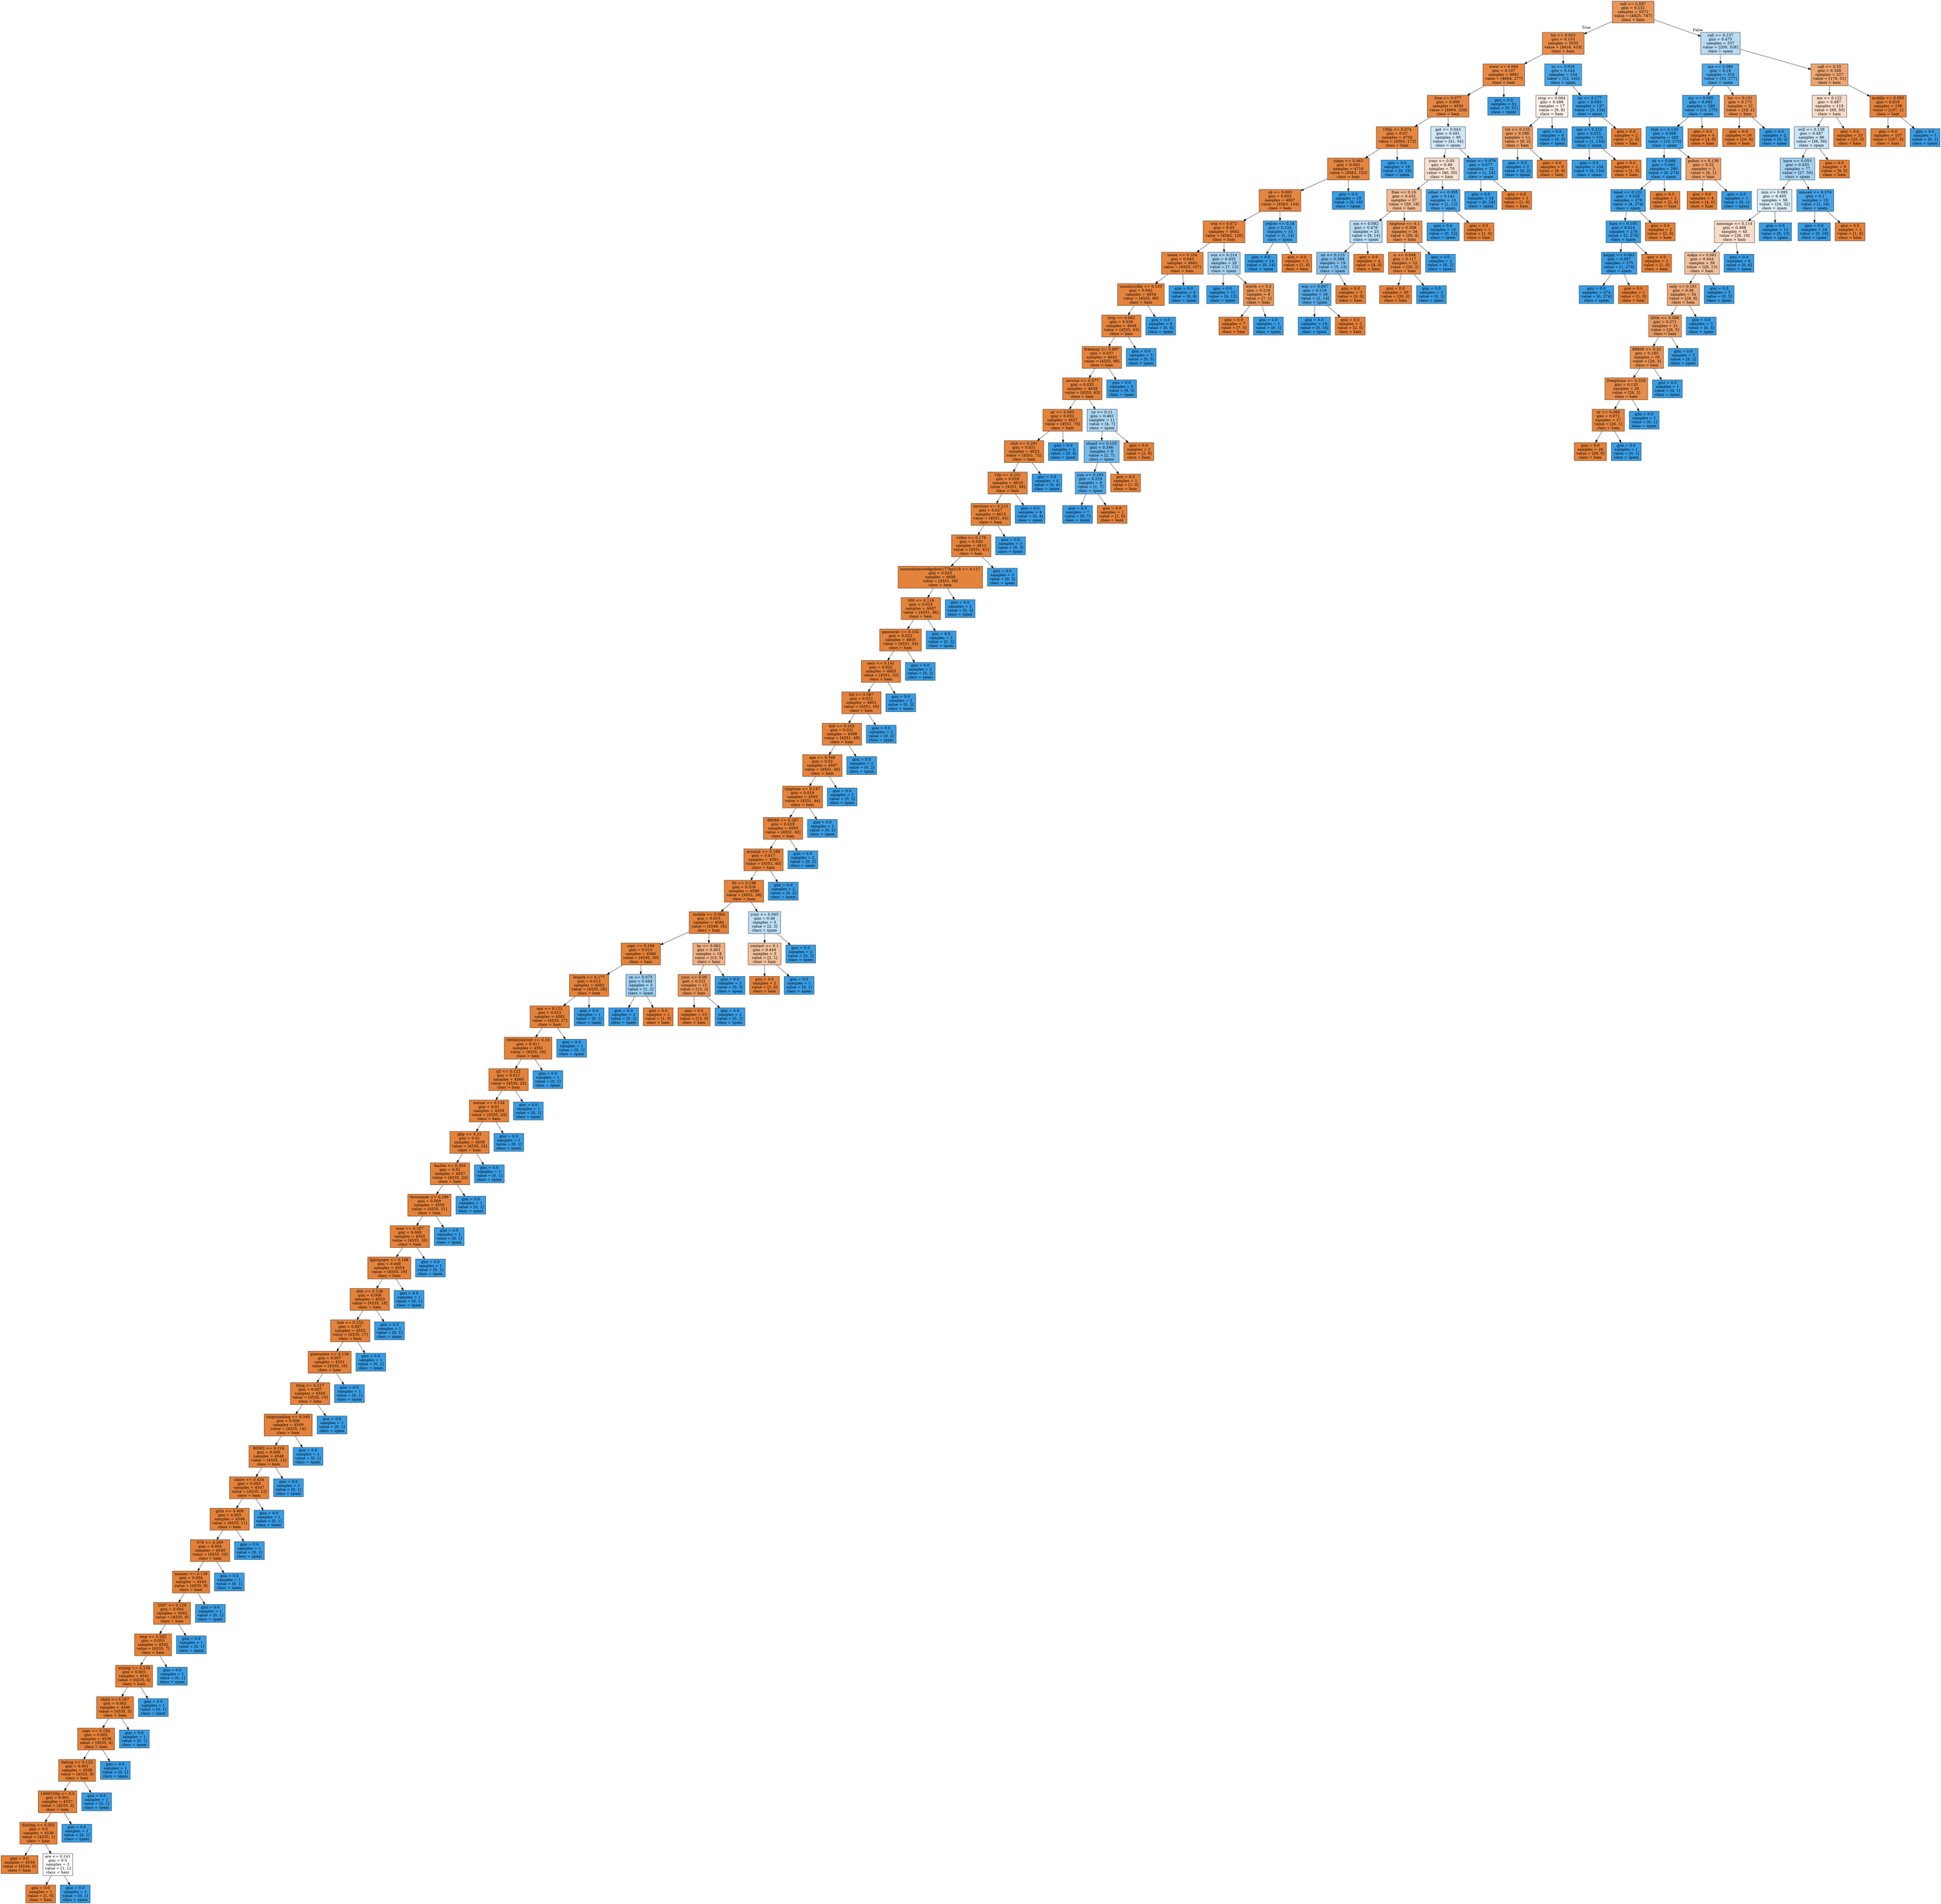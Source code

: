 digraph Tree {
node [shape=box, style="filled", color="black"] ;
0 [label="call <= 0.087\ngini = 0.232\nsamples = 5572\nvalue = [4825, 747]\nclass = ham", fillcolor="#e99558"] ;
1 [label="txt <= 0.053\ngini = 0.153\nsamples = 5035\nvalue = [4616, 419]\nclass = ham", fillcolor="#e78c4b"] ;
0 -> 1 [labeldistance=2.5, labelangle=45, headlabel="True"] ;
2 [label="www <= 0.066\ngini = 0.107\nsamples = 4881\nvalue = [4604, 277]\nclass = ham", fillcolor="#e78945"] ;
1 -> 2 ;
3 [label="free <= 0.077\ngini = 0.089\nsamples = 4830\nvalue = [4604, 226]\nclass = ham", fillcolor="#e68743"] ;
2 -> 3 ;
4 [label="150p <= 0.074\ngini = 0.07\nsamples = 4735\nvalue = [4563, 172]\nclass = ham", fillcolor="#e68640"] ;
3 -> 4 ;
5 [label="claim <= 0.063\ngini = 0.063\nsamples = 4716\nvalue = [4563, 153]\nclass = ham", fillcolor="#e68540"] ;
4 -> 5 ;
6 [label="uk <= 0.065\ngini = 0.055\nsamples = 4697\nvalue = [4563, 134]\nclass = ham", fillcolor="#e6853f"] ;
5 -> 6 ;
7 [label="win <= 0.072\ngini = 0.05\nsamples = 4682\nvalue = [4562, 120]\nclass = ham", fillcolor="#e6843e"] ;
6 -> 7 ;
8 [label="tones <= 0.104\ngini = 0.045\nsamples = 4662\nvalue = [4555, 107]\nclass = ham", fillcolor="#e6843e"] ;
7 -> 8 ;
9 [label="unsubscribe <= 0.103\ngini = 0.042\nsamples = 4654\nvalue = [4555, 99]\nclass = ham", fillcolor="#e6843d"] ;
8 -> 9 ;
10 [label="http <= 0.082\ngini = 0.039\nsamples = 4648\nvalue = [4555, 93]\nclass = ham", fillcolor="#e6843d"] ;
9 -> 10 ;
11 [label="freemsg <= 0.097\ngini = 0.037\nsamples = 4643\nvalue = [4555, 88]\nclass = ham", fillcolor="#e6833d"] ;
10 -> 11 ;
12 [label="service <= 0.077\ngini = 0.035\nsamples = 4638\nvalue = [4555, 83]\nclass = ham", fillcolor="#e5833d"] ;
11 -> 12 ;
13 [label="ac <= 0.095\ngini = 0.032\nsamples = 4627\nvalue = [4551, 76]\nclass = ham", fillcolor="#e5833c"] ;
12 -> 13 ;
14 [label="club <= 0.201\ngini = 0.031\nsamples = 4623\nvalue = [4551, 72]\nclass = ham", fillcolor="#e5833c"] ;
13 -> 14 ;
15 [label="10p <= 0.101\ngini = 0.029\nsamples = 4619\nvalue = [4551, 68]\nclass = ham", fillcolor="#e5833c"] ;
14 -> 15 ;
16 [label="services <= 0.213\ngini = 0.027\nsamples = 4615\nvalue = [4551, 64]\nclass = ham", fillcolor="#e5833c"] ;
15 -> 16 ;
17 [label="video <= 0.176\ngini = 0.026\nsamples = 4612\nvalue = [4551, 61]\nclass = ham", fillcolor="#e5833c"] ;
16 -> 17 ;
18 [label="minmobsmorelkpobox177hp51fl <= 0.117\ngini = 0.025\nsamples = 4609\nvalue = [4551, 58]\nclass = ham", fillcolor="#e5833c"] ;
17 -> 18 ;
19 [label="300 <= 0.118\ngini = 0.024\nsamples = 4607\nvalue = [4551, 56]\nclass = ham", fillcolor="#e5833b"] ;
18 -> 19 ;
20 [label="gamestar <= 0.102\ngini = 0.023\nsamples = 4605\nvalue = [4551, 54]\nclass = ham", fillcolor="#e5823b"] ;
19 -> 20 ;
21 [label="secs <= 0.141\ngini = 0.022\nsamples = 4603\nvalue = [4551, 52]\nclass = ham", fillcolor="#e5823b"] ;
20 -> 21 ;
22 [label="ltd <= 0.087\ngini = 0.021\nsamples = 4601\nvalue = [4551, 50]\nclass = ham", fillcolor="#e5823b"] ;
21 -> 22 ;
23 [label="bid <= 0.165\ngini = 0.021\nsamples = 4599\nvalue = [4551, 48]\nclass = ham", fillcolor="#e5823b"] ;
22 -> 23 ;
24 [label="age <= 0.348\ngini = 0.02\nsamples = 4597\nvalue = [4551, 46]\nclass = ham", fillcolor="#e5823b"] ;
23 -> 24 ;
25 [label="ringtone <= 0.147\ngini = 0.019\nsamples = 4595\nvalue = [4551, 44]\nclass = ham", fillcolor="#e5823b"] ;
24 -> 25 ;
26 [label="88066 <= 0.287\ngini = 0.018\nsamples = 4593\nvalue = [4551, 42]\nclass = ham", fillcolor="#e5823b"] ;
25 -> 26 ;
27 [label="arsenal <= 0.189\ngini = 0.017\nsamples = 4591\nvalue = [4551, 40]\nclass = ham", fillcolor="#e5823b"] ;
26 -> 27 ;
28 [label="50 <= 0.196\ngini = 0.016\nsamples = 4589\nvalue = [4551, 38]\nclass = ham", fillcolor="#e5823b"] ;
27 -> 28 ;
29 [label="mobile <= 0.064\ngini = 0.015\nsamples = 4584\nvalue = [4549, 35]\nclass = ham", fillcolor="#e5823b"] ;
28 -> 29 ;
30 [label="sept <= 0.106\ngini = 0.013\nsamples = 4566\nvalue = [4536, 30]\nclass = ham", fillcolor="#e5823a"] ;
29 -> 30 ;
31 [label="breath <= 0.177\ngini = 0.012\nsamples = 4563\nvalue = [4535, 28]\nclass = ham", fillcolor="#e5823a"] ;
30 -> 31 ;
32 [label="nos <= 0.121\ngini = 0.012\nsamples = 4562\nvalue = [4535, 27]\nclass = ham", fillcolor="#e5823a"] ;
31 -> 32 ;
33 [label="09066364349 <= 0.16\ngini = 0.011\nsamples = 4561\nvalue = [4535, 26]\nclass = ham", fillcolor="#e5823a"] ;
32 -> 33 ;
34 [label="g2 <= 0.122\ngini = 0.011\nsamples = 4560\nvalue = [4535, 25]\nclass = ham", fillcolor="#e5823a"] ;
33 -> 34 ;
35 [label="sexual <= 0.134\ngini = 0.01\nsamples = 4559\nvalue = [4535, 24]\nclass = ham", fillcolor="#e5823a"] ;
34 -> 35 ;
36 [label="gbp <= 0.15\ngini = 0.01\nsamples = 4558\nvalue = [4535, 23]\nclass = ham", fillcolor="#e5823a"] ;
35 -> 36 ;
37 [label="barbie <= 0.203\ngini = 0.01\nsamples = 4557\nvalue = [4535, 22]\nclass = ham", fillcolor="#e5823a"] ;
36 -> 37 ;
38 [label="thousands <= 0.298\ngini = 0.009\nsamples = 4556\nvalue = [4535, 21]\nclass = ham", fillcolor="#e5823a"] ;
37 -> 38 ;
39 [label="tone <= 0.107\ngini = 0.009\nsamples = 4555\nvalue = [4535, 20]\nclass = ham", fillcolor="#e5823a"] ;
38 -> 39 ;
40 [label="fgkslpopw <= 0.188\ngini = 0.008\nsamples = 4554\nvalue = [4535, 19]\nclass = ham", fillcolor="#e5823a"] ;
39 -> 40 ;
41 [label="dob <= 0.138\ngini = 0.008\nsamples = 4553\nvalue = [4535, 18]\nclass = ham", fillcolor="#e5823a"] ;
40 -> 41 ;
42 [label="bob <= 0.152\ngini = 0.007\nsamples = 4552\nvalue = [4535, 17]\nclass = ham", fillcolor="#e5813a"] ;
41 -> 42 ;
43 [label="guarantee <= 0.136\ngini = 0.007\nsamples = 4551\nvalue = [4535, 16]\nclass = ham", fillcolor="#e5813a"] ;
42 -> 43 ;
44 [label="thnq <= 0.217\ngini = 0.007\nsamples = 4550\nvalue = [4535, 15]\nclass = ham", fillcolor="#e5813a"] ;
43 -> 44 ;
45 [label="ringtoneking <= 0.345\ngini = 0.006\nsamples = 4549\nvalue = [4535, 14]\nclass = ham", fillcolor="#e5813a"] ;
44 -> 45 ;
46 [label="80062 <= 0.124\ngini = 0.006\nsamples = 4548\nvalue = [4535, 13]\nclass = ham", fillcolor="#e5813a"] ;
45 -> 46 ;
47 [label="claire <= 0.434\ngini = 0.005\nsamples = 4547\nvalue = [4535, 12]\nclass = ham", fillcolor="#e5813a"] ;
46 -> 47 ;
48 [label="girls <= 0.409\ngini = 0.005\nsamples = 4546\nvalue = [4535, 11]\nclass = ham", fillcolor="#e58139"] ;
47 -> 48 ;
49 [label="078 <= 0.269\ngini = 0.004\nsamples = 4545\nvalue = [4535, 10]\nclass = ham", fillcolor="#e58139"] ;
48 -> 49 ;
50 [label="maniac <= 0.139\ngini = 0.004\nsamples = 4544\nvalue = [4535, 9]\nclass = ham", fillcolor="#e58139"] ;
49 -> 50 ;
51 [label="2007 <= 0.126\ngini = 0.004\nsamples = 4543\nvalue = [4535, 8]\nclass = ham", fillcolor="#e58139"] ;
50 -> 51 ;
52 [label="wap <= 0.282\ngini = 0.003\nsamples = 4542\nvalue = [4535, 7]\nclass = ham", fillcolor="#e58139"] ;
51 -> 52 ;
53 [label="wining <= 0.228\ngini = 0.003\nsamples = 4541\nvalue = [4535, 6]\nclass = ham", fillcolor="#e58139"] ;
52 -> 53 ;
54 [label="child <= 0.267\ngini = 0.002\nsamples = 4540\nvalue = [4535, 5]\nclass = ham", fillcolor="#e58139"] ;
53 -> 54 ;
55 [label="cops <= 0.194\ngini = 0.002\nsamples = 4539\nvalue = [4535, 4]\nclass = ham", fillcolor="#e58139"] ;
54 -> 55 ;
56 [label="dating <= 0.123\ngini = 0.001\nsamples = 4538\nvalue = [4535, 3]\nclass = ham", fillcolor="#e58139"] ;
55 -> 56 ;
57 [label="146tf150p <= 0.5\ngini = 0.001\nsamples = 4537\nvalue = [4535, 2]\nclass = ham", fillcolor="#e58139"] ;
56 -> 57 ;
58 [label="darling <= 0.302\ngini = 0.0\nsamples = 4536\nvalue = [4535, 1]\nclass = ham", fillcolor="#e58139"] ;
57 -> 58 ;
59 [label="gini = 0.0\nsamples = 4534\nvalue = [4534, 0]\nclass = ham", fillcolor="#e58139"] ;
58 -> 59 ;
60 [label="are <= 0.141\ngini = 0.5\nsamples = 2\nvalue = [1, 1]\nclass = ham", fillcolor="#ffffff"] ;
58 -> 60 ;
61 [label="gini = 0.0\nsamples = 1\nvalue = [1, 0]\nclass = ham", fillcolor="#e58139"] ;
60 -> 61 ;
62 [label="gini = 0.0\nsamples = 1\nvalue = [0, 1]\nclass = spam", fillcolor="#399de5"] ;
60 -> 62 ;
63 [label="gini = 0.0\nsamples = 1\nvalue = [0, 1]\nclass = spam", fillcolor="#399de5"] ;
57 -> 63 ;
64 [label="gini = 0.0\nsamples = 1\nvalue = [0, 1]\nclass = spam", fillcolor="#399de5"] ;
56 -> 64 ;
65 [label="gini = 0.0\nsamples = 1\nvalue = [0, 1]\nclass = spam", fillcolor="#399de5"] ;
55 -> 65 ;
66 [label="gini = 0.0\nsamples = 1\nvalue = [0, 1]\nclass = spam", fillcolor="#399de5"] ;
54 -> 66 ;
67 [label="gini = 0.0\nsamples = 1\nvalue = [0, 1]\nclass = spam", fillcolor="#399de5"] ;
53 -> 67 ;
68 [label="gini = 0.0\nsamples = 1\nvalue = [0, 1]\nclass = spam", fillcolor="#399de5"] ;
52 -> 68 ;
69 [label="gini = 0.0\nsamples = 1\nvalue = [0, 1]\nclass = spam", fillcolor="#399de5"] ;
51 -> 69 ;
70 [label="gini = 0.0\nsamples = 1\nvalue = [0, 1]\nclass = spam", fillcolor="#399de5"] ;
50 -> 70 ;
71 [label="gini = 0.0\nsamples = 1\nvalue = [0, 1]\nclass = spam", fillcolor="#399de5"] ;
49 -> 71 ;
72 [label="gini = 0.0\nsamples = 1\nvalue = [0, 1]\nclass = spam", fillcolor="#399de5"] ;
48 -> 72 ;
73 [label="gini = 0.0\nsamples = 1\nvalue = [0, 1]\nclass = spam", fillcolor="#399de5"] ;
47 -> 73 ;
74 [label="gini = 0.0\nsamples = 1\nvalue = [0, 1]\nclass = spam", fillcolor="#399de5"] ;
46 -> 74 ;
75 [label="gini = 0.0\nsamples = 1\nvalue = [0, 1]\nclass = spam", fillcolor="#399de5"] ;
45 -> 75 ;
76 [label="gini = 0.0\nsamples = 1\nvalue = [0, 1]\nclass = spam", fillcolor="#399de5"] ;
44 -> 76 ;
77 [label="gini = 0.0\nsamples = 1\nvalue = [0, 1]\nclass = spam", fillcolor="#399de5"] ;
43 -> 77 ;
78 [label="gini = 0.0\nsamples = 1\nvalue = [0, 1]\nclass = spam", fillcolor="#399de5"] ;
42 -> 78 ;
79 [label="gini = 0.0\nsamples = 1\nvalue = [0, 1]\nclass = spam", fillcolor="#399de5"] ;
41 -> 79 ;
80 [label="gini = 0.0\nsamples = 1\nvalue = [0, 1]\nclass = spam", fillcolor="#399de5"] ;
40 -> 80 ;
81 [label="gini = 0.0\nsamples = 1\nvalue = [0, 1]\nclass = spam", fillcolor="#399de5"] ;
39 -> 81 ;
82 [label="gini = 0.0\nsamples = 1\nvalue = [0, 1]\nclass = spam", fillcolor="#399de5"] ;
38 -> 82 ;
83 [label="gini = 0.0\nsamples = 1\nvalue = [0, 1]\nclass = spam", fillcolor="#399de5"] ;
37 -> 83 ;
84 [label="gini = 0.0\nsamples = 1\nvalue = [0, 1]\nclass = spam", fillcolor="#399de5"] ;
36 -> 84 ;
85 [label="gini = 0.0\nsamples = 1\nvalue = [0, 1]\nclass = spam", fillcolor="#399de5"] ;
35 -> 85 ;
86 [label="gini = 0.0\nsamples = 1\nvalue = [0, 1]\nclass = spam", fillcolor="#399de5"] ;
34 -> 86 ;
87 [label="gini = 0.0\nsamples = 1\nvalue = [0, 1]\nclass = spam", fillcolor="#399de5"] ;
33 -> 87 ;
88 [label="gini = 0.0\nsamples = 1\nvalue = [0, 1]\nclass = spam", fillcolor="#399de5"] ;
32 -> 88 ;
89 [label="gini = 0.0\nsamples = 1\nvalue = [0, 1]\nclass = spam", fillcolor="#399de5"] ;
31 -> 89 ;
90 [label="re <= 0.075\ngini = 0.444\nsamples = 3\nvalue = [1, 2]\nclass = spam", fillcolor="#9ccef2"] ;
30 -> 90 ;
91 [label="gini = 0.0\nsamples = 2\nvalue = [0, 2]\nclass = spam", fillcolor="#399de5"] ;
90 -> 91 ;
92 [label="gini = 0.0\nsamples = 1\nvalue = [1, 0]\nclass = ham", fillcolor="#e58139"] ;
90 -> 92 ;
93 [label="by <= 0.062\ngini = 0.401\nsamples = 18\nvalue = [13, 5]\nclass = ham", fillcolor="#efb185"] ;
29 -> 93 ;
94 [label="your <= 0.09\ngini = 0.231\nsamples = 15\nvalue = [13, 2]\nclass = ham", fillcolor="#e99457"] ;
93 -> 94 ;
95 [label="gini = 0.0\nsamples = 13\nvalue = [13, 0]\nclass = ham", fillcolor="#e58139"] ;
94 -> 95 ;
96 [label="gini = 0.0\nsamples = 2\nvalue = [0, 2]\nclass = spam", fillcolor="#399de5"] ;
94 -> 96 ;
97 [label="gini = 0.0\nsamples = 3\nvalue = [0, 3]\nclass = spam", fillcolor="#399de5"] ;
93 -> 97 ;
98 [label="your <= 0.045\ngini = 0.48\nsamples = 5\nvalue = [2, 3]\nclass = spam", fillcolor="#bddef6"] ;
28 -> 98 ;
99 [label="contact <= 0.1\ngini = 0.444\nsamples = 3\nvalue = [2, 1]\nclass = ham", fillcolor="#f2c09c"] ;
98 -> 99 ;
100 [label="gini = 0.0\nsamples = 2\nvalue = [2, 0]\nclass = ham", fillcolor="#e58139"] ;
99 -> 100 ;
101 [label="gini = 0.0\nsamples = 1\nvalue = [0, 1]\nclass = spam", fillcolor="#399de5"] ;
99 -> 101 ;
102 [label="gini = 0.0\nsamples = 2\nvalue = [0, 2]\nclass = spam", fillcolor="#399de5"] ;
98 -> 102 ;
103 [label="gini = 0.0\nsamples = 2\nvalue = [0, 2]\nclass = spam", fillcolor="#399de5"] ;
27 -> 103 ;
104 [label="gini = 0.0\nsamples = 2\nvalue = [0, 2]\nclass = spam", fillcolor="#399de5"] ;
26 -> 104 ;
105 [label="gini = 0.0\nsamples = 2\nvalue = [0, 2]\nclass = spam", fillcolor="#399de5"] ;
25 -> 105 ;
106 [label="gini = 0.0\nsamples = 2\nvalue = [0, 2]\nclass = spam", fillcolor="#399de5"] ;
24 -> 106 ;
107 [label="gini = 0.0\nsamples = 2\nvalue = [0, 2]\nclass = spam", fillcolor="#399de5"] ;
23 -> 107 ;
108 [label="gini = 0.0\nsamples = 2\nvalue = [0, 2]\nclass = spam", fillcolor="#399de5"] ;
22 -> 108 ;
109 [label="gini = 0.0\nsamples = 2\nvalue = [0, 2]\nclass = spam", fillcolor="#399de5"] ;
21 -> 109 ;
110 [label="gini = 0.0\nsamples = 2\nvalue = [0, 2]\nclass = spam", fillcolor="#399de5"] ;
20 -> 110 ;
111 [label="gini = 0.0\nsamples = 2\nvalue = [0, 2]\nclass = spam", fillcolor="#399de5"] ;
19 -> 111 ;
112 [label="gini = 0.0\nsamples = 2\nvalue = [0, 2]\nclass = spam", fillcolor="#399de5"] ;
18 -> 112 ;
113 [label="gini = 0.0\nsamples = 3\nvalue = [0, 3]\nclass = spam", fillcolor="#399de5"] ;
17 -> 113 ;
114 [label="gini = 0.0\nsamples = 3\nvalue = [0, 3]\nclass = spam", fillcolor="#399de5"] ;
16 -> 114 ;
115 [label="gini = 0.0\nsamples = 4\nvalue = [0, 4]\nclass = spam", fillcolor="#399de5"] ;
15 -> 115 ;
116 [label="gini = 0.0\nsamples = 4\nvalue = [0, 4]\nclass = spam", fillcolor="#399de5"] ;
14 -> 116 ;
117 [label="gini = 0.0\nsamples = 4\nvalue = [0, 4]\nclass = spam", fillcolor="#399de5"] ;
13 -> 117 ;
118 [label="us <= 0.11\ngini = 0.463\nsamples = 11\nvalue = [4, 7]\nclass = spam", fillcolor="#aad5f4"] ;
12 -> 118 ;
119 [label="shanil <= 0.155\ngini = 0.346\nsamples = 9\nvalue = [2, 7]\nclass = spam", fillcolor="#72b9ec"] ;
118 -> 119 ;
120 [label="you <= 0.193\ngini = 0.219\nsamples = 8\nvalue = [1, 7]\nclass = spam", fillcolor="#55abe9"] ;
119 -> 120 ;
121 [label="gini = 0.0\nsamples = 7\nvalue = [0, 7]\nclass = spam", fillcolor="#399de5"] ;
120 -> 121 ;
122 [label="gini = 0.0\nsamples = 1\nvalue = [1, 0]\nclass = ham", fillcolor="#e58139"] ;
120 -> 122 ;
123 [label="gini = 0.0\nsamples = 1\nvalue = [1, 0]\nclass = ham", fillcolor="#e58139"] ;
119 -> 123 ;
124 [label="gini = 0.0\nsamples = 2\nvalue = [2, 0]\nclass = ham", fillcolor="#e58139"] ;
118 -> 124 ;
125 [label="gini = 0.0\nsamples = 5\nvalue = [0, 5]\nclass = spam", fillcolor="#399de5"] ;
11 -> 125 ;
126 [label="gini = 0.0\nsamples = 5\nvalue = [0, 5]\nclass = spam", fillcolor="#399de5"] ;
10 -> 126 ;
127 [label="gini = 0.0\nsamples = 6\nvalue = [0, 6]\nclass = spam", fillcolor="#399de5"] ;
9 -> 127 ;
128 [label="gini = 0.0\nsamples = 8\nvalue = [0, 8]\nclass = spam", fillcolor="#399de5"] ;
8 -> 128 ;
129 [label="win <= 0.214\ngini = 0.455\nsamples = 20\nvalue = [7, 13]\nclass = spam", fillcolor="#a4d2f3"] ;
7 -> 129 ;
130 [label="gini = 0.0\nsamples = 12\nvalue = [0, 12]\nclass = spam", fillcolor="#399de5"] ;
129 -> 130 ;
131 [label="worth <= 0.2\ngini = 0.219\nsamples = 8\nvalue = [7, 1]\nclass = ham", fillcolor="#e99355"] ;
129 -> 131 ;
132 [label="gini = 0.0\nsamples = 7\nvalue = [7, 0]\nclass = ham", fillcolor="#e58139"] ;
131 -> 132 ;
133 [label="gini = 0.0\nsamples = 1\nvalue = [0, 1]\nclass = spam", fillcolor="#399de5"] ;
131 -> 133 ;
134 [label="yellow <= 0.18\ngini = 0.124\nsamples = 15\nvalue = [1, 14]\nclass = spam", fillcolor="#47a4e7"] ;
6 -> 134 ;
135 [label="gini = 0.0\nsamples = 14\nvalue = [0, 14]\nclass = spam", fillcolor="#399de5"] ;
134 -> 135 ;
136 [label="gini = 0.0\nsamples = 1\nvalue = [1, 0]\nclass = ham", fillcolor="#e58139"] ;
134 -> 136 ;
137 [label="gini = 0.0\nsamples = 19\nvalue = [0, 19]\nclass = spam", fillcolor="#399de5"] ;
5 -> 137 ;
138 [label="gini = 0.0\nsamples = 19\nvalue = [0, 19]\nclass = spam", fillcolor="#399de5"] ;
4 -> 138 ;
139 [label="get <= 0.043\ngini = 0.491\nsamples = 95\nvalue = [41, 54]\nclass = spam", fillcolor="#cfe7f9"] ;
3 -> 139 ;
140 [label="your <= 0.05\ngini = 0.49\nsamples = 70\nvalue = [40, 30]\nclass = ham", fillcolor="#f8e0ce"] ;
139 -> 140 ;
141 [label="free <= 0.16\ngini = 0.432\nsamples = 57\nvalue = [39, 18]\nclass = ham", fillcolor="#f1bb94"] ;
140 -> 141 ;
142 [label="me <= 0.092\ngini = 0.476\nsamples = 23\nvalue = [9, 14]\nclass = spam", fillcolor="#b8dcf6"] ;
141 -> 142 ;
143 [label="on <= 0.115\ngini = 0.388\nsamples = 19\nvalue = [5, 14]\nclass = spam", fillcolor="#80c0ee"] ;
142 -> 143 ;
144 [label="was <= 0.067\ngini = 0.219\nsamples = 16\nvalue = [2, 14]\nclass = spam", fillcolor="#55abe9"] ;
143 -> 144 ;
145 [label="gini = 0.0\nsamples = 14\nvalue = [0, 14]\nclass = spam", fillcolor="#399de5"] ;
144 -> 145 ;
146 [label="gini = 0.0\nsamples = 2\nvalue = [2, 0]\nclass = ham", fillcolor="#e58139"] ;
144 -> 146 ;
147 [label="gini = 0.0\nsamples = 3\nvalue = [3, 0]\nclass = ham", fillcolor="#e58139"] ;
143 -> 147 ;
148 [label="gini = 0.0\nsamples = 4\nvalue = [4, 0]\nclass = ham", fillcolor="#e58139"] ;
142 -> 148 ;
149 [label="ringtone <= 0.1\ngini = 0.208\nsamples = 34\nvalue = [30, 4]\nclass = ham", fillcolor="#e89253"] ;
141 -> 149 ;
150 [label="is <= 0.048\ngini = 0.117\nsamples = 32\nvalue = [30, 2]\nclass = ham", fillcolor="#e78946"] ;
149 -> 150 ;
151 [label="gini = 0.0\nsamples = 30\nvalue = [30, 0]\nclass = ham", fillcolor="#e58139"] ;
150 -> 151 ;
152 [label="gini = 0.0\nsamples = 2\nvalue = [0, 2]\nclass = spam", fillcolor="#399de5"] ;
150 -> 152 ;
153 [label="gini = 0.0\nsamples = 2\nvalue = [0, 2]\nclass = spam", fillcolor="#399de5"] ;
149 -> 153 ;
154 [label="other <= 0.095\ngini = 0.142\nsamples = 13\nvalue = [1, 12]\nclass = spam", fillcolor="#49a5e7"] ;
140 -> 154 ;
155 [label="gini = 0.0\nsamples = 12\nvalue = [0, 12]\nclass = spam", fillcolor="#399de5"] ;
154 -> 155 ;
156 [label="gini = 0.0\nsamples = 1\nvalue = [1, 0]\nclass = ham", fillcolor="#e58139"] ;
154 -> 156 ;
157 [label="other <= 0.079\ngini = 0.077\nsamples = 25\nvalue = [1, 24]\nclass = spam", fillcolor="#41a1e6"] ;
139 -> 157 ;
158 [label="gini = 0.0\nsamples = 24\nvalue = [0, 24]\nclass = spam", fillcolor="#399de5"] ;
157 -> 158 ;
159 [label="gini = 0.0\nsamples = 1\nvalue = [1, 0]\nclass = ham", fillcolor="#e58139"] ;
157 -> 159 ;
160 [label="gini = 0.0\nsamples = 51\nvalue = [0, 51]\nclass = spam", fillcolor="#399de5"] ;
2 -> 160 ;
161 [label="to <= 0.026\ngini = 0.144\nsamples = 154\nvalue = [12, 142]\nclass = spam", fillcolor="#4aa5e7"] ;
1 -> 161 ;
162 [label="stop <= 0.064\ngini = 0.498\nsamples = 17\nvalue = [9, 8]\nclass = ham", fillcolor="#fcf1e9"] ;
161 -> 162 ;
163 [label="txt <= 0.133\ngini = 0.298\nsamples = 11\nvalue = [9, 2]\nclass = ham", fillcolor="#eb9d65"] ;
162 -> 163 ;
164 [label="gini = 0.0\nsamples = 2\nvalue = [0, 2]\nclass = spam", fillcolor="#399de5"] ;
163 -> 164 ;
165 [label="gini = 0.0\nsamples = 9\nvalue = [9, 0]\nclass = ham", fillcolor="#e58139"] ;
163 -> 165 ;
166 [label="gini = 0.0\nsamples = 6\nvalue = [0, 6]\nclass = spam", fillcolor="#399de5"] ;
162 -> 166 ;
167 [label="im <= 0.177\ngini = 0.043\nsamples = 137\nvalue = [3, 134]\nclass = spam", fillcolor="#3d9fe6"] ;
161 -> 167 ;
168 [label="can <= 0.212\ngini = 0.015\nsamples = 135\nvalue = [1, 134]\nclass = spam", fillcolor="#3a9ee5"] ;
167 -> 168 ;
169 [label="gini = 0.0\nsamples = 134\nvalue = [0, 134]\nclass = spam", fillcolor="#399de5"] ;
168 -> 169 ;
170 [label="gini = 0.0\nsamples = 1\nvalue = [1, 0]\nclass = ham", fillcolor="#e58139"] ;
168 -> 170 ;
171 [label="gini = 0.0\nsamples = 2\nvalue = [2, 0]\nclass = ham", fillcolor="#e58139"] ;
167 -> 171 ;
172 [label="call <= 0.137\ngini = 0.475\nsamples = 537\nvalue = [209, 328]\nclass = spam", fillcolor="#b7dbf6"] ;
0 -> 172 [labeldistance=2.5, labelangle=-45, headlabel="False"] ;
173 [label="me <= 0.086\ngini = 0.19\nsamples = 310\nvalue = [33, 277]\nclass = spam", fillcolor="#51a9e8"] ;
172 -> 173 ;
174 [label="my <= 0.095\ngini = 0.092\nsamples = 289\nvalue = [14, 275]\nclass = spam", fillcolor="#43a2e6"] ;
173 -> 174 ;
175 [label="that <= 0.129\ngini = 0.068\nsamples = 285\nvalue = [10, 275]\nclass = spam", fillcolor="#40a1e6"] ;
174 -> 175 ;
176 [label="oh <= 0.089\ngini = 0.042\nsamples = 280\nvalue = [6, 274]\nclass = spam", fillcolor="#3d9fe6"] ;
175 -> 176 ;
177 [label="need <= 0.131\ngini = 0.028\nsamples = 278\nvalue = [4, 274]\nclass = spam", fillcolor="#3c9ee5"] ;
176 -> 177 ;
178 [label="ham <= 0.155\ngini = 0.014\nsamples = 276\nvalue = [2, 274]\nclass = spam", fillcolor="#3a9ee5"] ;
177 -> 178 ;
179 [label="happy <= 0.083\ngini = 0.007\nsamples = 275\nvalue = [1, 274]\nclass = spam", fillcolor="#3a9de5"] ;
178 -> 179 ;
180 [label="gini = 0.0\nsamples = 274\nvalue = [0, 274]\nclass = spam", fillcolor="#399de5"] ;
179 -> 180 ;
181 [label="gini = 0.0\nsamples = 1\nvalue = [1, 0]\nclass = ham", fillcolor="#e58139"] ;
179 -> 181 ;
182 [label="gini = 0.0\nsamples = 1\nvalue = [1, 0]\nclass = ham", fillcolor="#e58139"] ;
178 -> 182 ;
183 [label="gini = 0.0\nsamples = 2\nvalue = [2, 0]\nclass = ham", fillcolor="#e58139"] ;
177 -> 183 ;
184 [label="gini = 0.0\nsamples = 2\nvalue = [2, 0]\nclass = ham", fillcolor="#e58139"] ;
176 -> 184 ;
185 [label="pobox <= 0.138\ngini = 0.32\nsamples = 5\nvalue = [4, 1]\nclass = ham", fillcolor="#eca06a"] ;
175 -> 185 ;
186 [label="gini = 0.0\nsamples = 4\nvalue = [4, 0]\nclass = ham", fillcolor="#e58139"] ;
185 -> 186 ;
187 [label="gini = 0.0\nsamples = 1\nvalue = [0, 1]\nclass = spam", fillcolor="#399de5"] ;
185 -> 187 ;
188 [label="gini = 0.0\nsamples = 4\nvalue = [4, 0]\nclass = ham", fillcolor="#e58139"] ;
174 -> 188 ;
189 [label="luv <= 0.101\ngini = 0.172\nsamples = 21\nvalue = [19, 2]\nclass = ham", fillcolor="#e88e4e"] ;
173 -> 189 ;
190 [label="gini = 0.0\nsamples = 19\nvalue = [19, 0]\nclass = ham", fillcolor="#e58139"] ;
189 -> 190 ;
191 [label="gini = 0.0\nsamples = 2\nvalue = [0, 2]\nclass = spam", fillcolor="#399de5"] ;
189 -> 191 ;
192 [label="call <= 0.25\ngini = 0.348\nsamples = 227\nvalue = [176, 51]\nclass = ham", fillcolor="#eda672"] ;
172 -> 192 ;
193 [label="me <= 0.122\ngini = 0.487\nsamples = 119\nvalue = [69, 50]\nclass = ham", fillcolor="#f8dcc8"] ;
192 -> 193 ;
194 [label="will <= 0.139\ngini = 0.487\nsamples = 86\nvalue = [36, 50]\nclass = spam", fillcolor="#c8e4f8"] ;
193 -> 194 ;
195 [label="have <= 0.053\ngini = 0.455\nsamples = 77\nvalue = [27, 50]\nclass = spam", fillcolor="#a4d2f3"] ;
194 -> 195 ;
196 [label="min <= 0.085\ngini = 0.495\nsamples = 58\nvalue = [26, 32]\nclass = spam", fillcolor="#daedfa"] ;
195 -> 196 ;
197 [label="message <= 0.114\ngini = 0.488\nsamples = 45\nvalue = [26, 19]\nclass = ham", fillcolor="#f8ddca"] ;
196 -> 197 ;
198 [label="nokia <= 0.081\ngini = 0.444\nsamples = 39\nvalue = [26, 13]\nclass = ham", fillcolor="#f2c09c"] ;
197 -> 198 ;
199 [label="only <= 0.101\ngini = 0.36\nsamples = 34\nvalue = [26, 8]\nclass = ham", fillcolor="#eda876"] ;
198 -> 199 ;
200 [label="little <= 0.088\ngini = 0.271\nsamples = 31\nvalue = [26, 5]\nclass = ham", fillcolor="#ea995f"] ;
199 -> 200 ;
201 [label="88800 <= 0.22\ngini = 0.185\nsamples = 29\nvalue = [26, 3]\nclass = ham", fillcolor="#e89050"] ;
200 -> 201 ;
202 [label="freephone <= 0.229\ngini = 0.133\nsamples = 28\nvalue = [26, 2]\nclass = ham", fillcolor="#e78b48"] ;
201 -> 202 ;
203 [label="or <= 0.066\ngini = 0.071\nsamples = 27\nvalue = [26, 1]\nclass = ham", fillcolor="#e68641"] ;
202 -> 203 ;
204 [label="gini = 0.0\nsamples = 26\nvalue = [26, 0]\nclass = ham", fillcolor="#e58139"] ;
203 -> 204 ;
205 [label="gini = 0.0\nsamples = 1\nvalue = [0, 1]\nclass = spam", fillcolor="#399de5"] ;
203 -> 205 ;
206 [label="gini = 0.0\nsamples = 1\nvalue = [0, 1]\nclass = spam", fillcolor="#399de5"] ;
202 -> 206 ;
207 [label="gini = 0.0\nsamples = 1\nvalue = [0, 1]\nclass = spam", fillcolor="#399de5"] ;
201 -> 207 ;
208 [label="gini = 0.0\nsamples = 2\nvalue = [0, 2]\nclass = spam", fillcolor="#399de5"] ;
200 -> 208 ;
209 [label="gini = 0.0\nsamples = 3\nvalue = [0, 3]\nclass = spam", fillcolor="#399de5"] ;
199 -> 209 ;
210 [label="gini = 0.0\nsamples = 5\nvalue = [0, 5]\nclass = spam", fillcolor="#399de5"] ;
198 -> 210 ;
211 [label="gini = 0.0\nsamples = 6\nvalue = [0, 6]\nclass = spam", fillcolor="#399de5"] ;
197 -> 211 ;
212 [label="gini = 0.0\nsamples = 13\nvalue = [0, 13]\nclass = spam", fillcolor="#399de5"] ;
196 -> 212 ;
213 [label="missed <= 0.374\ngini = 0.1\nsamples = 19\nvalue = [1, 18]\nclass = spam", fillcolor="#44a2e6"] ;
195 -> 213 ;
214 [label="gini = 0.0\nsamples = 18\nvalue = [0, 18]\nclass = spam", fillcolor="#399de5"] ;
213 -> 214 ;
215 [label="gini = 0.0\nsamples = 1\nvalue = [1, 0]\nclass = ham", fillcolor="#e58139"] ;
213 -> 215 ;
216 [label="gini = 0.0\nsamples = 9\nvalue = [9, 0]\nclass = ham", fillcolor="#e58139"] ;
194 -> 216 ;
217 [label="gini = 0.0\nsamples = 33\nvalue = [33, 0]\nclass = ham", fillcolor="#e58139"] ;
193 -> 217 ;
218 [label="mobile <= 0.093\ngini = 0.018\nsamples = 108\nvalue = [107, 1]\nclass = ham", fillcolor="#e5823b"] ;
192 -> 218 ;
219 [label="gini = 0.0\nsamples = 107\nvalue = [107, 0]\nclass = ham", fillcolor="#e58139"] ;
218 -> 219 ;
220 [label="gini = 0.0\nsamples = 1\nvalue = [0, 1]\nclass = spam", fillcolor="#399de5"] ;
218 -> 220 ;
}